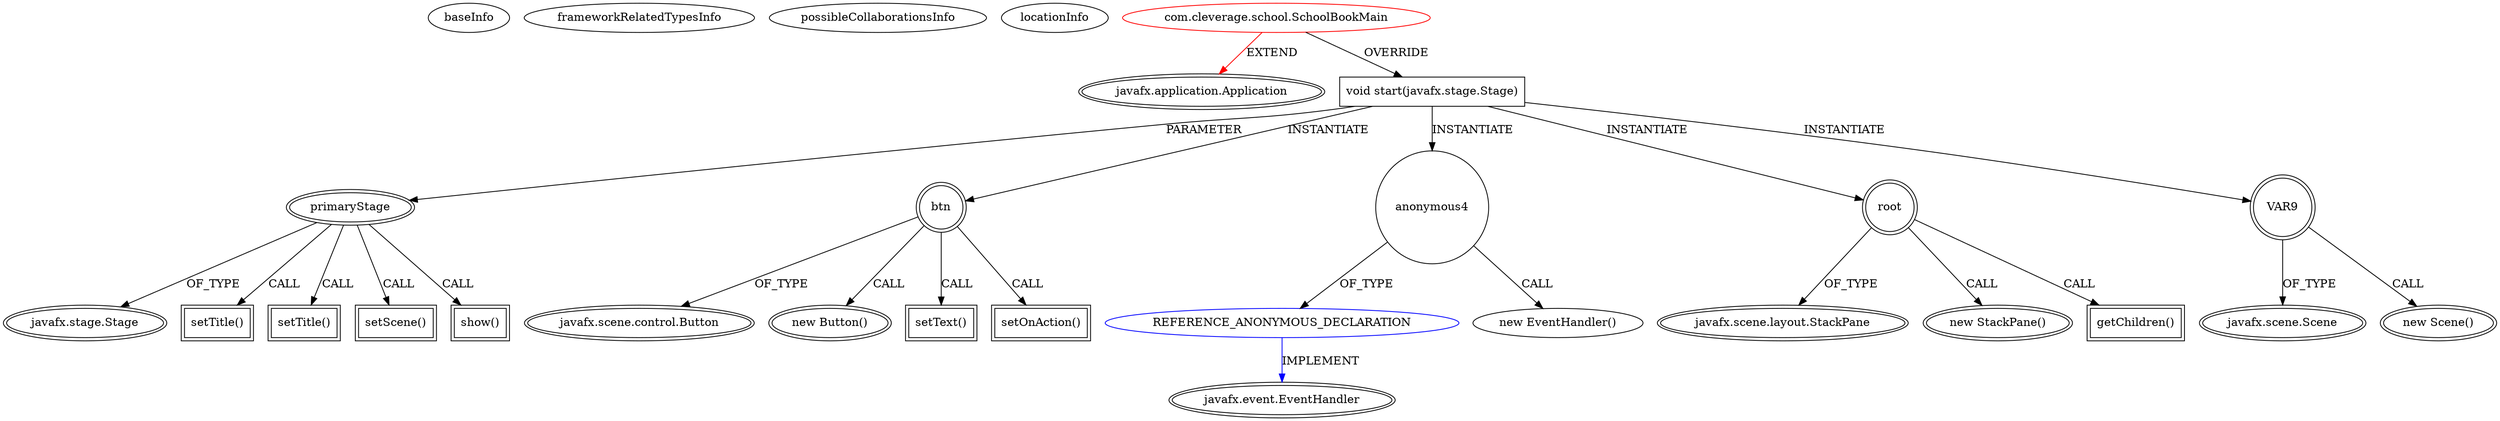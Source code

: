 digraph {
baseInfo[graphId=3804,category="extension_graph",isAnonymous=false,possibleRelation=true]
frameworkRelatedTypesInfo[0="javafx.application.Application"]
possibleCollaborationsInfo[0="3804~OVERRIDING_METHOD_DECLARATION-INSTANTIATION-~javafx.application.Application ~javafx.event.EventHandler ~false~true"]
locationInfo[projectName="olmetadavid-schoolbook",filePath="/olmetadavid-schoolbook/schoolbook-master/src/com/cleverage/school/SchoolBookMain.java",contextSignature="SchoolBookMain",graphId="3804"]
0[label="com.cleverage.school.SchoolBookMain",vertexType="ROOT_CLIENT_CLASS_DECLARATION",isFrameworkType=false,color=red]
1[label="javafx.application.Application",vertexType="FRAMEWORK_CLASS_TYPE",isFrameworkType=true,peripheries=2]
2[label="void start(javafx.stage.Stage)",vertexType="OVERRIDING_METHOD_DECLARATION",isFrameworkType=false,shape=box]
3[label="primaryStage",vertexType="PARAMETER_DECLARATION",isFrameworkType=true,peripheries=2]
4[label="javafx.stage.Stage",vertexType="FRAMEWORK_CLASS_TYPE",isFrameworkType=true,peripheries=2]
6[label="setTitle()",vertexType="INSIDE_CALL",isFrameworkType=true,peripheries=2,shape=box]
8[label="btn",vertexType="VARIABLE_EXPRESION",isFrameworkType=true,peripheries=2,shape=circle]
9[label="javafx.scene.control.Button",vertexType="FRAMEWORK_CLASS_TYPE",isFrameworkType=true,peripheries=2]
7[label="new Button()",vertexType="CONSTRUCTOR_CALL",isFrameworkType=true,peripheries=2]
11[label="setText()",vertexType="INSIDE_CALL",isFrameworkType=true,peripheries=2,shape=box]
13[label="setOnAction()",vertexType="INSIDE_CALL",isFrameworkType=true,peripheries=2,shape=box]
15[label="anonymous4",vertexType="VARIABLE_EXPRESION",isFrameworkType=false,shape=circle]
16[label="REFERENCE_ANONYMOUS_DECLARATION",vertexType="REFERENCE_ANONYMOUS_DECLARATION",isFrameworkType=false,color=blue]
17[label="javafx.event.EventHandler",vertexType="FRAMEWORK_INTERFACE_TYPE",isFrameworkType=true,peripheries=2]
14[label="new EventHandler()",vertexType="CONSTRUCTOR_CALL",isFrameworkType=false]
19[label="setTitle()",vertexType="INSIDE_CALL",isFrameworkType=true,peripheries=2,shape=box]
21[label="root",vertexType="VARIABLE_EXPRESION",isFrameworkType=true,peripheries=2,shape=circle]
22[label="javafx.scene.layout.StackPane",vertexType="FRAMEWORK_CLASS_TYPE",isFrameworkType=true,peripheries=2]
20[label="new StackPane()",vertexType="CONSTRUCTOR_CALL",isFrameworkType=true,peripheries=2]
24[label="getChildren()",vertexType="INSIDE_CALL",isFrameworkType=true,peripheries=2,shape=box]
26[label="setScene()",vertexType="INSIDE_CALL",isFrameworkType=true,peripheries=2,shape=box]
28[label="VAR9",vertexType="VARIABLE_EXPRESION",isFrameworkType=true,peripheries=2,shape=circle]
29[label="javafx.scene.Scene",vertexType="FRAMEWORK_CLASS_TYPE",isFrameworkType=true,peripheries=2]
27[label="new Scene()",vertexType="CONSTRUCTOR_CALL",isFrameworkType=true,peripheries=2]
31[label="show()",vertexType="INSIDE_CALL",isFrameworkType=true,peripheries=2,shape=box]
0->1[label="EXTEND",color=red]
0->2[label="OVERRIDE"]
3->4[label="OF_TYPE"]
2->3[label="PARAMETER"]
3->6[label="CALL"]
2->8[label="INSTANTIATE"]
8->9[label="OF_TYPE"]
8->7[label="CALL"]
8->11[label="CALL"]
8->13[label="CALL"]
2->15[label="INSTANTIATE"]
16->17[label="IMPLEMENT",color=blue]
15->16[label="OF_TYPE"]
15->14[label="CALL"]
3->19[label="CALL"]
2->21[label="INSTANTIATE"]
21->22[label="OF_TYPE"]
21->20[label="CALL"]
21->24[label="CALL"]
3->26[label="CALL"]
2->28[label="INSTANTIATE"]
28->29[label="OF_TYPE"]
28->27[label="CALL"]
3->31[label="CALL"]
}
